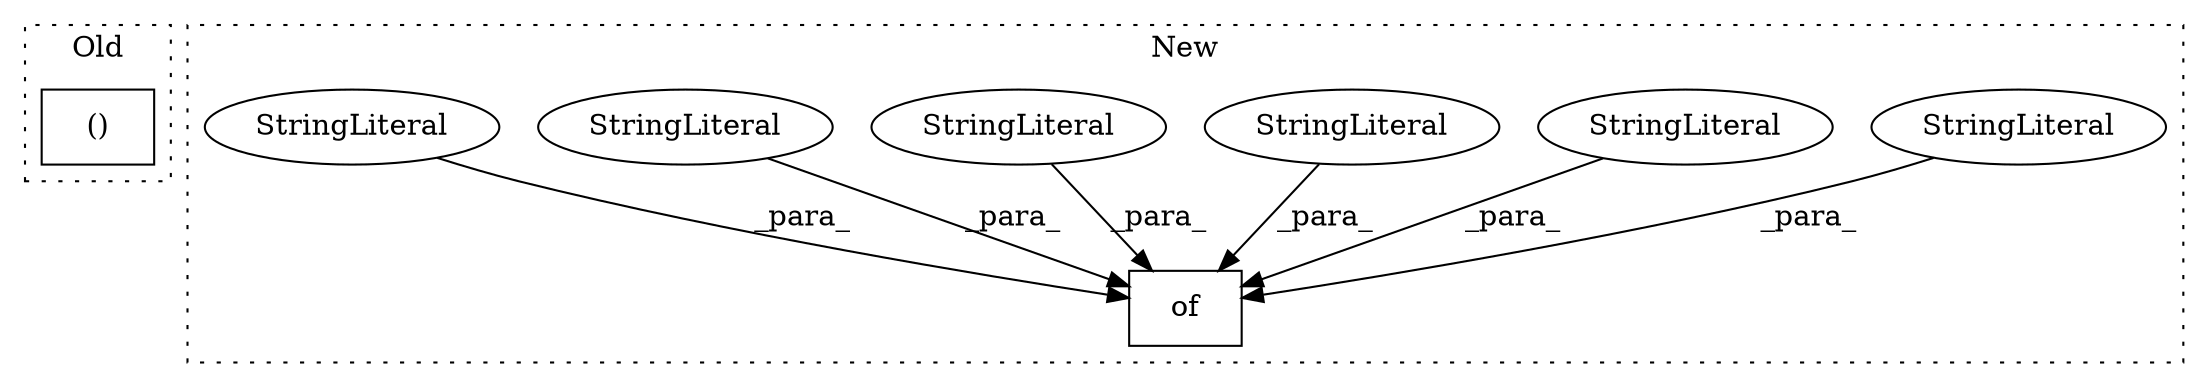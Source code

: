 digraph G {
subgraph cluster0 {
1 [label="()" a="106" s="1117" l="16" shape="box"];
label = "Old";
style="dotted";
}
subgraph cluster1 {
2 [label="of" a="32" s="2206,2381" l="3,1" shape="box"];
3 [label="StringLiteral" a="45" s="2244" l="17" shape="ellipse"];
4 [label="StringLiteral" a="45" s="2235" l="8" shape="ellipse"];
5 [label="StringLiteral" a="45" s="2224" l="10" shape="ellipse"];
6 [label="StringLiteral" a="45" s="2317" l="28" shape="ellipse"];
7 [label="StringLiteral" a="45" s="2284" l="14" shape="ellipse"];
8 [label="StringLiteral" a="45" s="2267" l="10" shape="ellipse"];
label = "New";
style="dotted";
}
3 -> 2 [label="_para_"];
4 -> 2 [label="_para_"];
5 -> 2 [label="_para_"];
6 -> 2 [label="_para_"];
7 -> 2 [label="_para_"];
8 -> 2 [label="_para_"];
}